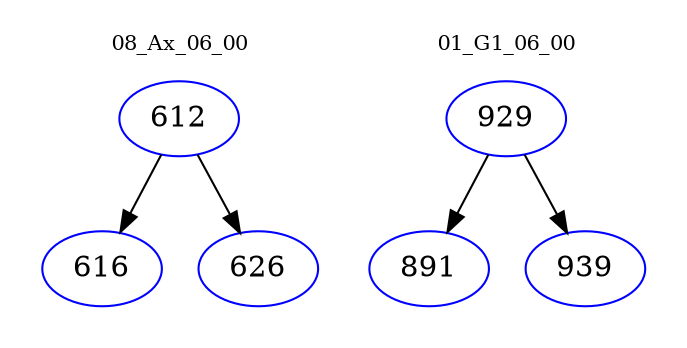 digraph{
subgraph cluster_0 {
color = white
label = "08_Ax_06_00";
fontsize=10;
T0_612 [label="612", color="blue"]
T0_612 -> T0_616 [color="black"]
T0_616 [label="616", color="blue"]
T0_612 -> T0_626 [color="black"]
T0_626 [label="626", color="blue"]
}
subgraph cluster_1 {
color = white
label = "01_G1_06_00";
fontsize=10;
T1_929 [label="929", color="blue"]
T1_929 -> T1_891 [color="black"]
T1_891 [label="891", color="blue"]
T1_929 -> T1_939 [color="black"]
T1_939 [label="939", color="blue"]
}
}
